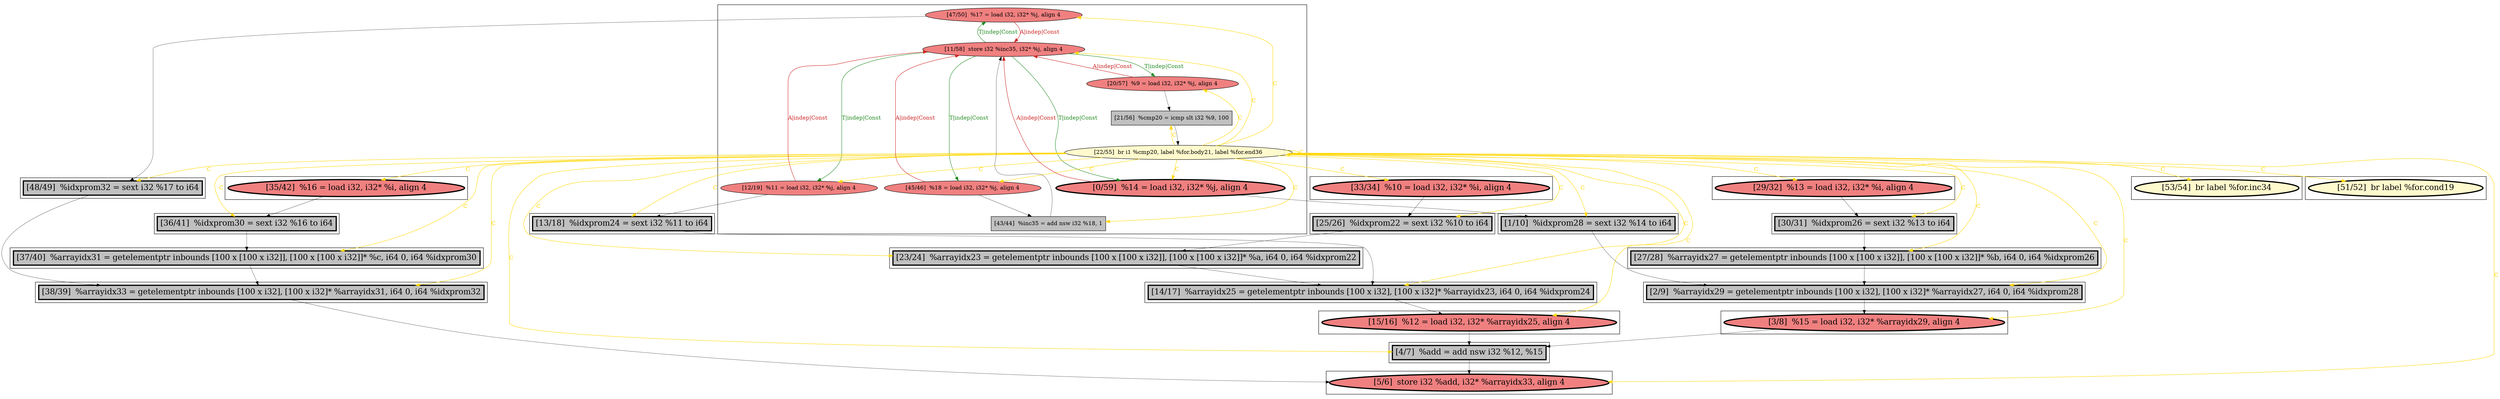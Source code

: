 
digraph G {



node1665->node1662 [style=solid,color=firebrick3,label="A|indep|Const",penwidth=1.0,fontcolor=firebrick3 ]
node1657->node1677 [style=solid,color=black,label="",penwidth=0.5,fontcolor=black ]
node1658->node1651 [style=solid,color=black,label="",penwidth=0.5,fontcolor=black ]
node1678->node1655 [style=solid,color=black,label="",penwidth=0.5,fontcolor=black ]
node1666->node1649 [style=solid,color=gold,label="C",penwidth=1.0,fontcolor=gold ]
node1665->node1654 [style=solid,color=black,label="",penwidth=0.5,fontcolor=black ]
node1673->node1657 [style=solid,color=black,label="",penwidth=0.5,fontcolor=black ]
node1675->node1649 [style=solid,color=black,label="",penwidth=0.5,fontcolor=black ]
node1663->node1661 [style=solid,color=black,label="",penwidth=0.5,fontcolor=black ]
node1669->node1674 [style=solid,color=black,label="",penwidth=0.5,fontcolor=black ]
node1660->node1662 [style=solid,color=firebrick3,label="A|indep|Const",penwidth=1.0,fontcolor=firebrick3 ]
node1660->node1659 [style=solid,color=black,label="",penwidth=0.5,fontcolor=black ]
node1666->node1678 [style=solid,color=gold,label="C",penwidth=1.0,fontcolor=gold ]
node1668->node1662 [style=solid,color=firebrick3,label="A|indep|Const",penwidth=1.0,fontcolor=firebrick3 ]
node1652->node1658 [style=solid,color=black,label="",penwidth=0.5,fontcolor=black ]
node1666->node1669 [style=solid,color=gold,label="C",penwidth=1.0,fontcolor=gold ]
node1662->node1663 [style=solid,color=forestgreen,label="T|indep|Const",penwidth=1.0,fontcolor=forestgreen ]
node1666->node1672 [style=solid,color=gold,label="C",penwidth=1.0,fontcolor=gold ]
node1666->node1659 [style=solid,color=gold,label="C",penwidth=1.0,fontcolor=gold ]
node1676->node1653 [style=solid,color=black,label="",penwidth=0.5,fontcolor=black ]
node1666->node1676 [style=solid,color=gold,label="C",penwidth=1.0,fontcolor=gold ]
node1666->node1660 [style=solid,color=gold,label="C",penwidth=1.0,fontcolor=gold ]
node1650->node1649 [style=solid,color=black,label="",penwidth=0.5,fontcolor=black ]
node1666->node1673 [style=solid,color=gold,label="C",penwidth=1.0,fontcolor=gold ]
node1666->node1675 [style=solid,color=gold,label="C",penwidth=1.0,fontcolor=gold ]
node1666->node1670 [style=solid,color=gold,label="C",penwidth=1.0,fontcolor=gold ]
node1664->node1652 [style=solid,color=black,label="",penwidth=0.5,fontcolor=black ]
node1666->node1665 [style=solid,color=gold,label="C",penwidth=1.0,fontcolor=gold ]
node1666->node1664 [style=solid,color=gold,label="C",penwidth=1.0,fontcolor=gold ]
node1666->node1654 [style=solid,color=gold,label="C",penwidth=1.0,fontcolor=gold ]
node1666->node1653 [style=solid,color=gold,label="C",penwidth=1.0,fontcolor=gold ]
node1666->node1671 [style=solid,color=gold,label="C",penwidth=1.0,fontcolor=gold ]
node1666->node1677 [style=solid,color=gold,label="C",penwidth=1.0,fontcolor=gold ]
node1677->node1658 [style=solid,color=black,label="",penwidth=0.5,fontcolor=black ]
node1661->node1662 [style=solid,color=black,label="",penwidth=0.5,fontcolor=black ]
node1666->node1650 [style=solid,color=gold,label="C",penwidth=1.0,fontcolor=gold ]
node1668->node1667 [style=solid,color=black,label="",penwidth=0.5,fontcolor=black ]
node1674->node1675 [style=solid,color=black,label="",penwidth=0.5,fontcolor=black ]
node1666->node1651 [style=solid,color=gold,label="C",penwidth=1.0,fontcolor=gold ]
node1666->node1666 [style=solid,color=gold,label="C",penwidth=1.0,fontcolor=gold ]
node1666->node1657 [style=solid,color=gold,label="C",penwidth=1.0,fontcolor=gold ]
node1666->node1674 [style=solid,color=gold,label="C",penwidth=1.0,fontcolor=gold ]
node1659->node1676 [style=solid,color=black,label="",penwidth=0.5,fontcolor=black ]
node1653->node1650 [style=solid,color=black,label="",penwidth=0.5,fontcolor=black ]
node1666->node1658 [style=solid,color=gold,label="C",penwidth=1.0,fontcolor=gold ]
node1666->node1668 [style=solid,color=gold,label="C",penwidth=1.0,fontcolor=gold ]
node1651->node1650 [style=solid,color=black,label="",penwidth=0.5,fontcolor=black ]
node1666->node1656 [style=solid,color=gold,label="C",penwidth=1.0,fontcolor=gold ]
node1666->node1662 [style=solid,color=gold,label="C",penwidth=1.0,fontcolor=gold ]
node1663->node1662 [style=solid,color=firebrick3,label="A|indep|Const",penwidth=1.0,fontcolor=firebrick3 ]
node1666->node1663 [style=solid,color=gold,label="C",penwidth=1.0,fontcolor=gold ]
node1662->node1660 [style=solid,color=forestgreen,label="T|indep|Const",penwidth=1.0,fontcolor=forestgreen ]
node1666->node1655 [style=solid,color=gold,label="C",penwidth=1.0,fontcolor=gold ]
node1666->node1661 [style=solid,color=gold,label="C",penwidth=1.0,fontcolor=gold ]
node1671->node1669 [style=solid,color=black,label="",penwidth=0.5,fontcolor=black ]
node1666->node1667 [style=solid,color=gold,label="C",penwidth=1.0,fontcolor=gold ]
node1664->node1662 [style=solid,color=firebrick3,label="A|indep|Const",penwidth=1.0,fontcolor=firebrick3 ]
node1662->node1664 [style=solid,color=forestgreen,label="T|indep|Const",penwidth=1.0,fontcolor=forestgreen ]
node1662->node1665 [style=solid,color=forestgreen,label="T|indep|Const",penwidth=1.0,fontcolor=forestgreen ]
node1666->node1652 [style=solid,color=gold,label="C",penwidth=1.0,fontcolor=gold ]
node1672->node1678 [style=solid,color=black,label="",penwidth=0.5,fontcolor=black ]
node1667->node1666 [style=solid,color=black,label="",penwidth=0.5,fontcolor=black ]
node1655->node1676 [style=solid,color=black,label="",penwidth=0.5,fontcolor=black ]
node1662->node1668 [style=solid,color=forestgreen,label="T|indep|Const",penwidth=1.0,fontcolor=forestgreen ]
node1654->node1675 [style=solid,color=black,label="",penwidth=0.5,fontcolor=black ]


subgraph cluster20 {


node1677 [penwidth=3.0,fontsize=20,fillcolor=grey,label="[27/28]  %arrayidx27 = getelementptr inbounds [100 x [100 x i32]], [100 x [100 x i32]]* %b, i64 0, i64 %idxprom26",shape=rectangle,style=filled ]



}

subgraph cluster18 {


node1675 [penwidth=3.0,fontsize=20,fillcolor=grey,label="[38/39]  %arrayidx33 = getelementptr inbounds [100 x i32], [100 x i32]* %arrayidx31, i64 0, i64 %idxprom32",shape=rectangle,style=filled ]



}

subgraph cluster16 {


node1673 [penwidth=3.0,fontsize=20,fillcolor=lightcoral,label="[29/32]  %13 = load i32, i32* %i, align 4",shape=ellipse,style=filled ]



}

subgraph cluster17 {


node1674 [penwidth=3.0,fontsize=20,fillcolor=grey,label="[37/40]  %arrayidx31 = getelementptr inbounds [100 x [100 x i32]], [100 x [100 x i32]]* %c, i64 0, i64 %idxprom30",shape=rectangle,style=filled ]



}

subgraph cluster4 {


node1653 [penwidth=3.0,fontsize=20,fillcolor=lightcoral,label="[15/16]  %12 = load i32, i32* %arrayidx25, align 4",shape=ellipse,style=filled ]



}

subgraph cluster3 {


node1652 [penwidth=3.0,fontsize=20,fillcolor=grey,label="[1/10]  %idxprom28 = sext i32 %14 to i64",shape=rectangle,style=filled ]



}

subgraph cluster2 {


node1651 [penwidth=3.0,fontsize=20,fillcolor=lightcoral,label="[3/8]  %15 = load i32, i32* %arrayidx29, align 4",shape=ellipse,style=filled ]



}

subgraph cluster1 {


node1650 [penwidth=3.0,fontsize=20,fillcolor=grey,label="[4/7]  %add = add nsw i32 %12, %15",shape=rectangle,style=filled ]



}

subgraph cluster12 {


node1669 [penwidth=3.0,fontsize=20,fillcolor=grey,label="[36/41]  %idxprom30 = sext i32 %16 to i64",shape=rectangle,style=filled ]



}

subgraph cluster5 {


node1654 [penwidth=3.0,fontsize=20,fillcolor=grey,label="[48/49]  %idxprom32 = sext i32 %17 to i64",shape=rectangle,style=filled ]



}

subgraph cluster0 {


node1649 [penwidth=3.0,fontsize=20,fillcolor=lightcoral,label="[5/6]  store i32 %add, i32* %arrayidx33, align 4",shape=ellipse,style=filled ]



}

subgraph cluster6 {


node1655 [penwidth=3.0,fontsize=20,fillcolor=grey,label="[23/24]  %arrayidx23 = getelementptr inbounds [100 x [100 x i32]], [100 x [100 x i32]]* %a, i64 0, i64 %idxprom22",shape=rectangle,style=filled ]



}

subgraph cluster14 {


node1671 [penwidth=3.0,fontsize=20,fillcolor=lightcoral,label="[35/42]  %16 = load i32, i32* %i, align 4",shape=ellipse,style=filled ]



}

subgraph cluster7 {


node1656 [penwidth=3.0,fontsize=20,fillcolor=lemonchiffon,label="[51/52]  br label %for.cond19",shape=ellipse,style=filled ]



}

subgraph cluster8 {


node1657 [penwidth=3.0,fontsize=20,fillcolor=grey,label="[30/31]  %idxprom26 = sext i32 %13 to i64",shape=rectangle,style=filled ]



}

subgraph cluster21 {


node1678 [penwidth=3.0,fontsize=20,fillcolor=grey,label="[25/26]  %idxprom22 = sext i32 %10 to i64",shape=rectangle,style=filled ]



}

subgraph cluster9 {


node1658 [penwidth=3.0,fontsize=20,fillcolor=grey,label="[2/9]  %arrayidx29 = getelementptr inbounds [100 x i32], [100 x i32]* %arrayidx27, i64 0, i64 %idxprom28",shape=rectangle,style=filled ]



}

subgraph cluster19 {


node1676 [penwidth=3.0,fontsize=20,fillcolor=grey,label="[14/17]  %arrayidx25 = getelementptr inbounds [100 x i32], [100 x i32]* %arrayidx23, i64 0, i64 %idxprom24",shape=rectangle,style=filled ]



}

subgraph cluster10 {


node1659 [penwidth=3.0,fontsize=20,fillcolor=grey,label="[13/18]  %idxprom24 = sext i32 %11 to i64",shape=rectangle,style=filled ]



}

subgraph cluster11 {


node1668 [fillcolor=lightcoral,label="[20/57]  %9 = load i32, i32* %j, align 4",shape=ellipse,style=filled ]
node1667 [fillcolor=grey,label="[21/56]  %cmp20 = icmp slt i32 %9, 100",shape=rectangle,style=filled ]
node1666 [fillcolor=lemonchiffon,label="[22/55]  br i1 %cmp20, label %for.body21, label %for.end36",shape=ellipse,style=filled ]
node1662 [fillcolor=lightcoral,label="[11/58]  store i32 %inc35, i32* %j, align 4",shape=ellipse,style=filled ]
node1663 [fillcolor=lightcoral,label="[45/46]  %18 = load i32, i32* %j, align 4",shape=ellipse,style=filled ]
node1661 [fillcolor=grey,label="[43/44]  %inc35 = add nsw i32 %18, 1",shape=rectangle,style=filled ]
node1664 [penwidth=3.0,fontsize=20,fillcolor=lightcoral,label="[0/59]  %14 = load i32, i32* %j, align 4",shape=ellipse,style=filled ]
node1660 [fillcolor=lightcoral,label="[12/19]  %11 = load i32, i32* %j, align 4",shape=ellipse,style=filled ]
node1665 [fillcolor=lightcoral,label="[47/50]  %17 = load i32, i32* %j, align 4",shape=ellipse,style=filled ]



}

subgraph cluster13 {


node1670 [penwidth=3.0,fontsize=20,fillcolor=lemonchiffon,label="[53/54]  br label %for.inc34",shape=ellipse,style=filled ]



}

subgraph cluster15 {


node1672 [penwidth=3.0,fontsize=20,fillcolor=lightcoral,label="[33/34]  %10 = load i32, i32* %i, align 4",shape=ellipse,style=filled ]



}

}
